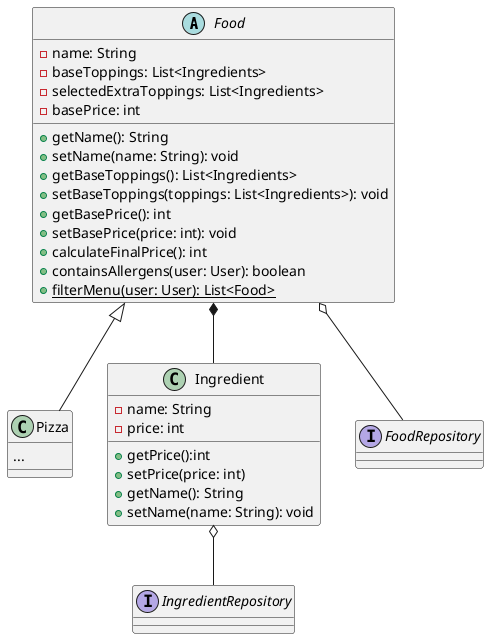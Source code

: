 @startuml
abstract class "Food" {
 -name: String
 -baseToppings: List<Ingredients>
 -selectedExtraToppings: List<Ingredients>
 -basePrice: int

 +getName(): String
 +setName(name: String): void
 +getBaseToppings(): List<Ingredients>
 +setBaseToppings(toppings: List<Ingredients>): void
 +getBasePrice(): int
 +setBasePrice(price: int): void
 +calculateFinalPrice(): int
 +containsAllergens(user: User): boolean
 +{static} filterMenu(user: User): List<Food>

}
class Pizza{
...
}
Food <|-- Pizza

class Ingredient {
-name: String
-price: int

+getPrice():int
+setPrice(price: int)
+getName(): String
+setName(name: String): void
}
Food *-- Ingredient
interface IngredientRepository
interface FoodRepository
Food o--FoodRepository
Ingredient o-- IngredientRepository
@enduml